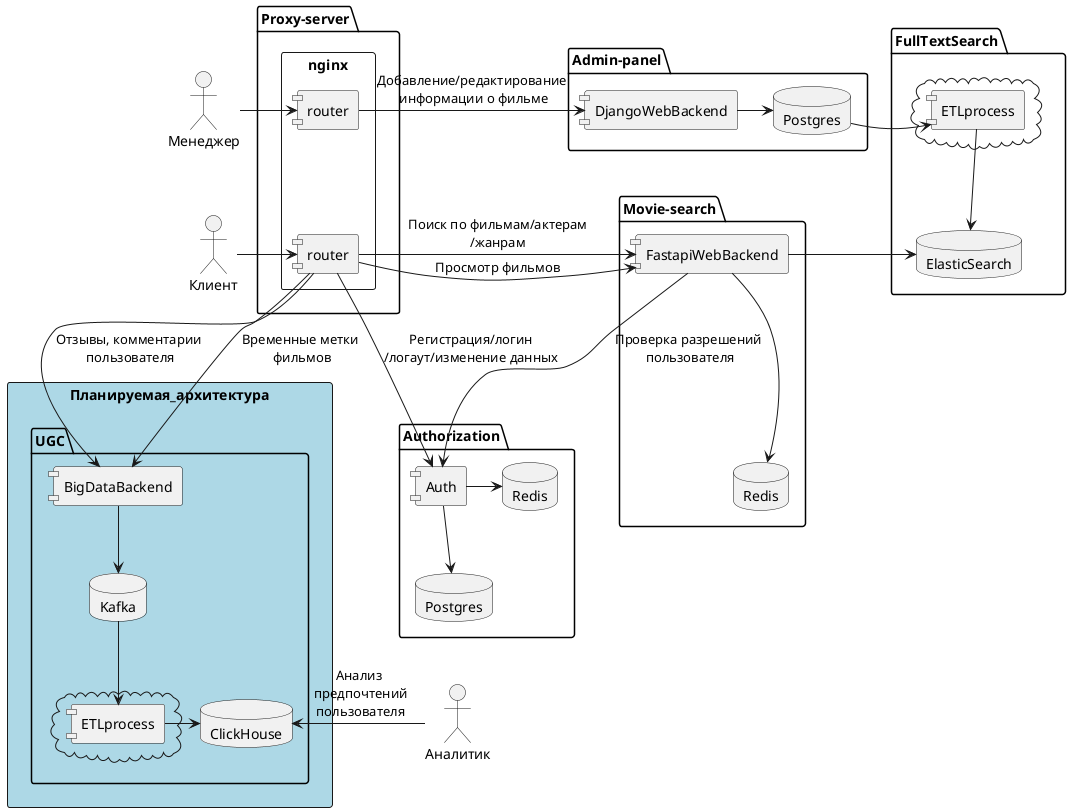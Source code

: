 "@startuml Planning architecture"
skinparam componentStyle uml1

actor Менеджер as Manager
actor Клиент as Client
actor Аналитик as BI

package Authorization {
    component Auth
    database Redis as redis2
    database Postgres as postgres2
}

package Proxy-server {
    rectangle nginx {
        component router as router1
        component router as router2
    }
}

package Admin-panel {
    component DjangoWebBackend as django
    database Postgres as postgres1
}

package FullTextSearch {
    cloud {
        component ETLprocess as etl
    }
    database ElasticSearch
}

package Movie-search {
    component FastapiWebBackend as fastapi
    database Redis as redis1
}

rectangle Планируемая_архитектура #LightBlue{
    package UGC {
        component BigDataBackend as bigdata
        database Kafka
        database ClickHouse as click
        cloud {
            component ETLprocess as etl2
        }
    }
}

Manager -[hidden]-> Client
router1 -[hidden]-> router2
fastapi -d-> Auth: Проверка разрешений\n пользователя
Manager -> router1
Client -l-> router2
router1 -> django: Добавление/редактирование\n информации о фильме
django -> postgres1
postgres1 -r-> etl
etl -d-> ElasticSearch
router2 -l-> fastapi: Поиск по фильмам/актерам\n/жанрам
router2 -l-> fastapi: Просмотр фильмов
fastapi --> redis1
fastapi -> ElasticSearch
router2 -> Auth: Регистрация/логин\n/логаут/изменение данных
Auth -d-> postgres2
Auth -> redis2
router2 -d-> bigdata: Временные метки\n фильмов
router2 -d-> bigdata: Отзывы, комментарии\n пользователя
bigdata -d-> Kafka
Kafka -d-> etl2
etl2 -> click
BI -> click: Анализ\n предпочтений\n пользователя

@enduml 